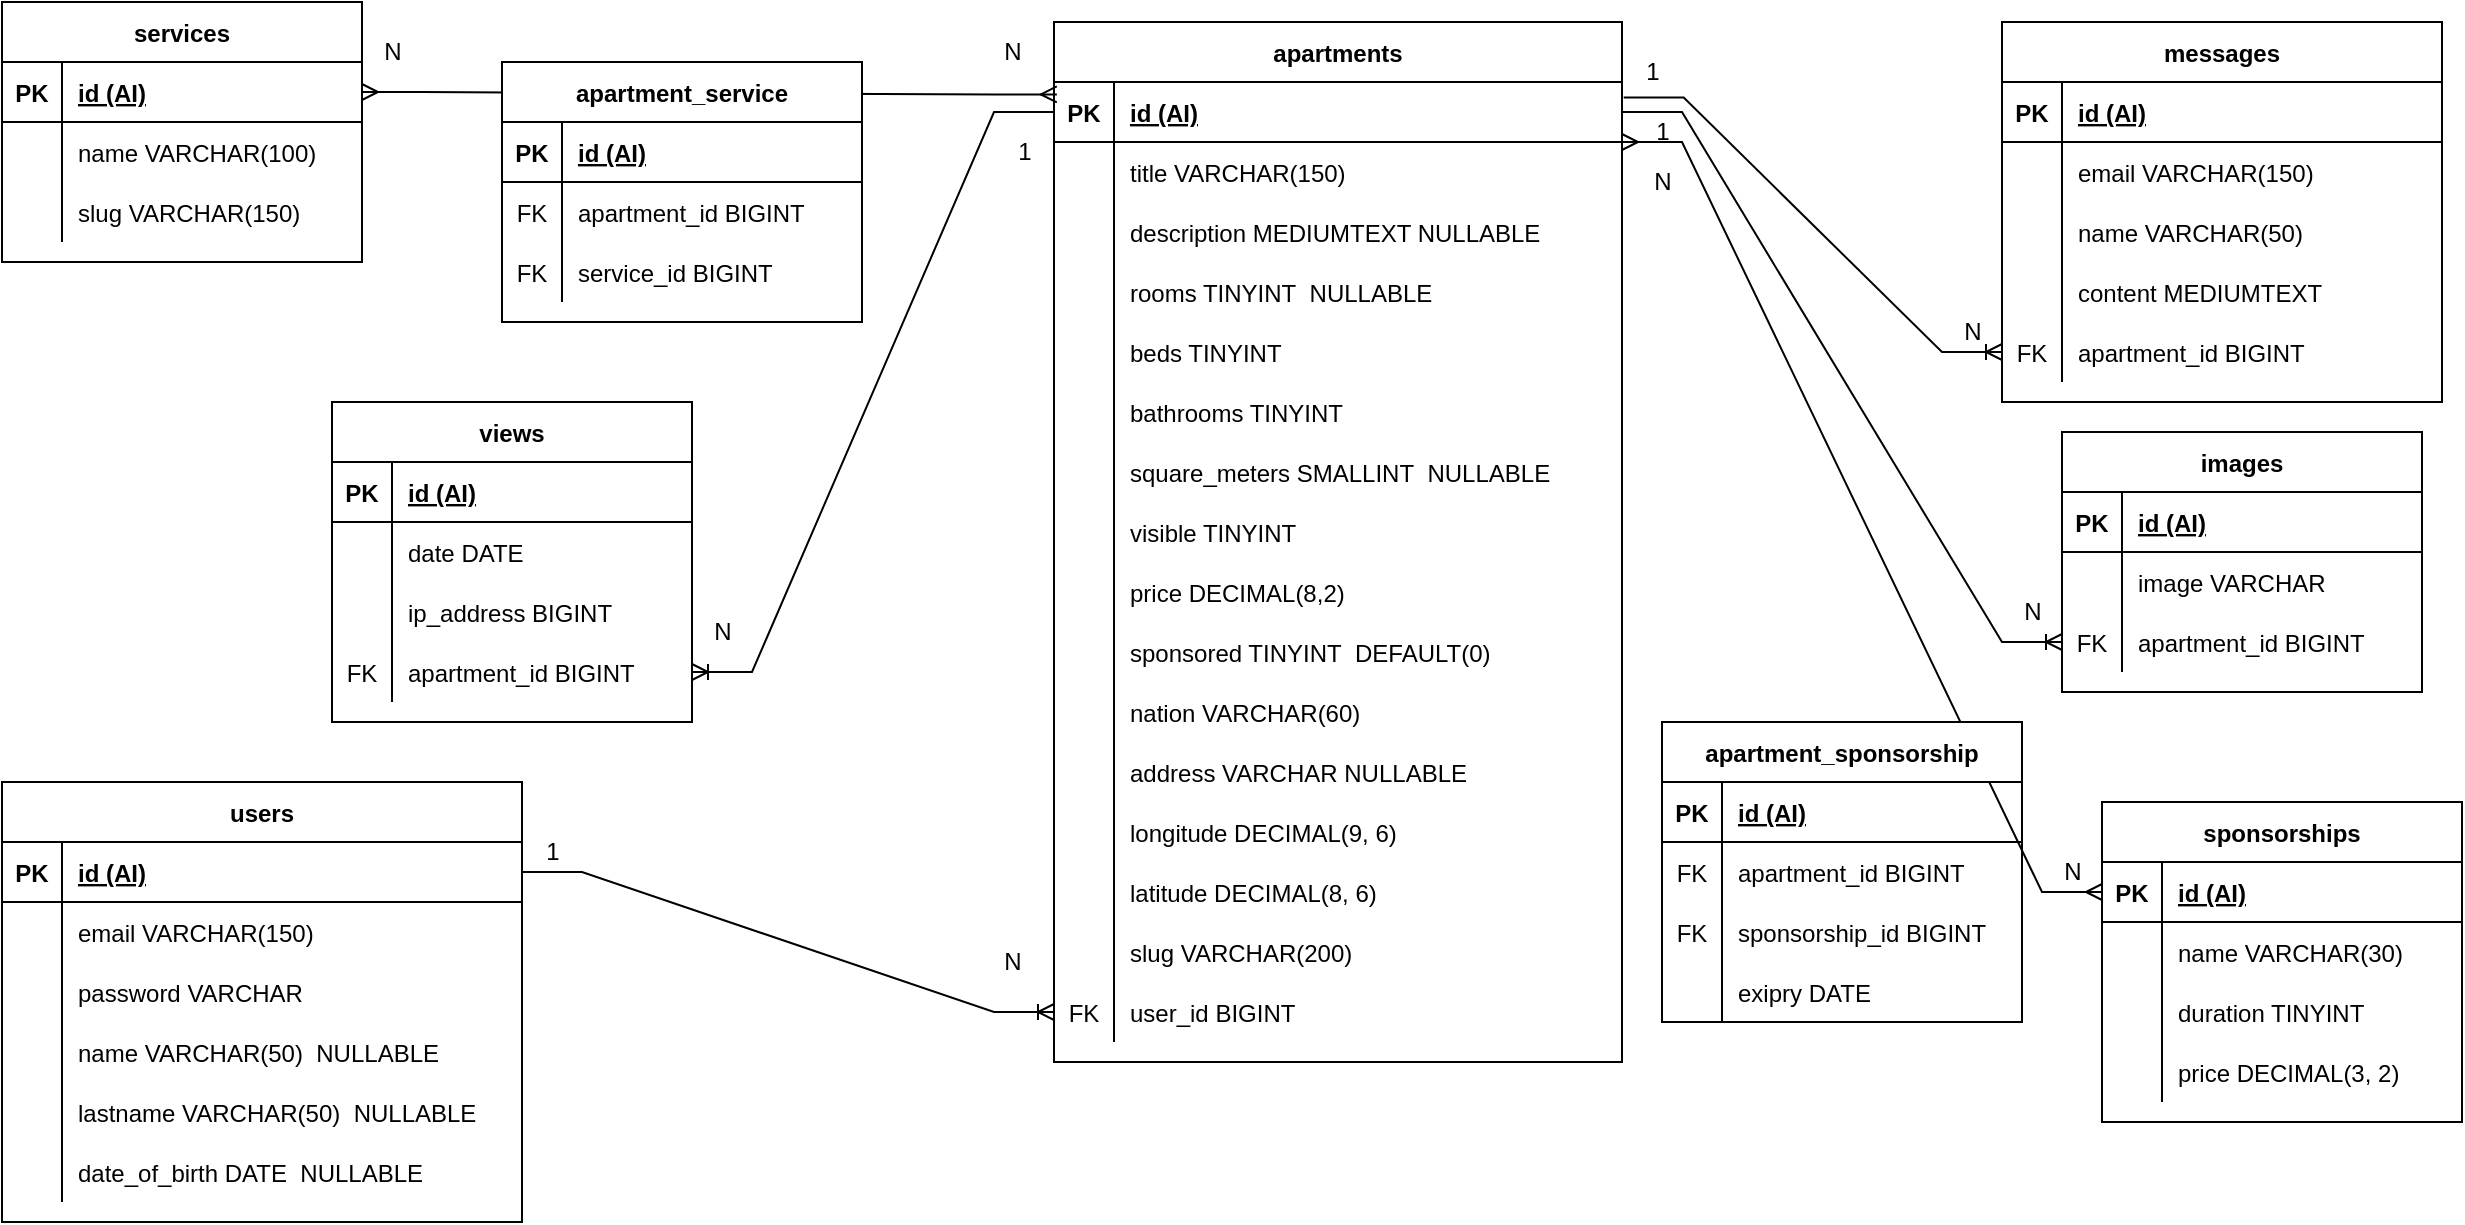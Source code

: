 <mxfile version="20.1.1" type="device"><diagram id="R2lEEEUBdFMjLlhIrx00" name="Page-1"><mxGraphModel dx="1278" dy="585" grid="1" gridSize="10" guides="1" tooltips="1" connect="1" arrows="1" fold="1" page="1" pageScale="1" pageWidth="850" pageHeight="1100" background="#ffffff" math="0" shadow="0" extFonts="Permanent Marker^https://fonts.googleapis.com/css?family=Permanent+Marker"><root><mxCell id="0"/><mxCell id="1" parent="0"/><mxCell id="t-lN7l_YYSEFciS96Sce-1" value="users" style="shape=table;startSize=30;container=1;collapsible=1;childLayout=tableLayout;fixedRows=1;rowLines=0;fontStyle=1;align=center;resizeLast=1;" parent="1" vertex="1"><mxGeometry x="40" y="460" width="260" height="220" as="geometry"/></mxCell><mxCell id="t-lN7l_YYSEFciS96Sce-2" value="" style="shape=tableRow;horizontal=0;startSize=0;swimlaneHead=0;swimlaneBody=0;fillColor=none;collapsible=0;dropTarget=0;points=[[0,0.5],[1,0.5]];portConstraint=eastwest;top=0;left=0;right=0;bottom=1;" parent="t-lN7l_YYSEFciS96Sce-1" vertex="1"><mxGeometry y="30" width="260" height="30" as="geometry"/></mxCell><mxCell id="t-lN7l_YYSEFciS96Sce-3" value="PK" style="shape=partialRectangle;connectable=0;fillColor=none;top=0;left=0;bottom=0;right=0;fontStyle=1;overflow=hidden;" parent="t-lN7l_YYSEFciS96Sce-2" vertex="1"><mxGeometry width="30" height="30" as="geometry"><mxRectangle width="30" height="30" as="alternateBounds"/></mxGeometry></mxCell><mxCell id="t-lN7l_YYSEFciS96Sce-4" value="id (AI)" style="shape=partialRectangle;connectable=0;fillColor=none;top=0;left=0;bottom=0;right=0;align=left;spacingLeft=6;fontStyle=5;overflow=hidden;" parent="t-lN7l_YYSEFciS96Sce-2" vertex="1"><mxGeometry x="30" width="230" height="30" as="geometry"><mxRectangle width="230" height="30" as="alternateBounds"/></mxGeometry></mxCell><mxCell id="t-lN7l_YYSEFciS96Sce-5" value="" style="shape=tableRow;horizontal=0;startSize=0;swimlaneHead=0;swimlaneBody=0;fillColor=none;collapsible=0;dropTarget=0;points=[[0,0.5],[1,0.5]];portConstraint=eastwest;top=0;left=0;right=0;bottom=0;" parent="t-lN7l_YYSEFciS96Sce-1" vertex="1"><mxGeometry y="60" width="260" height="30" as="geometry"/></mxCell><mxCell id="t-lN7l_YYSEFciS96Sce-6" value="" style="shape=partialRectangle;connectable=0;fillColor=none;top=0;left=0;bottom=0;right=0;editable=1;overflow=hidden;" parent="t-lN7l_YYSEFciS96Sce-5" vertex="1"><mxGeometry width="30" height="30" as="geometry"><mxRectangle width="30" height="30" as="alternateBounds"/></mxGeometry></mxCell><mxCell id="t-lN7l_YYSEFciS96Sce-7" value="email VARCHAR(150)" style="shape=partialRectangle;connectable=0;fillColor=none;top=0;left=0;bottom=0;right=0;align=left;spacingLeft=6;overflow=hidden;" parent="t-lN7l_YYSEFciS96Sce-5" vertex="1"><mxGeometry x="30" width="230" height="30" as="geometry"><mxRectangle width="230" height="30" as="alternateBounds"/></mxGeometry></mxCell><mxCell id="t-lN7l_YYSEFciS96Sce-8" value="" style="shape=tableRow;horizontal=0;startSize=0;swimlaneHead=0;swimlaneBody=0;fillColor=none;collapsible=0;dropTarget=0;points=[[0,0.5],[1,0.5]];portConstraint=eastwest;top=0;left=0;right=0;bottom=0;" parent="t-lN7l_YYSEFciS96Sce-1" vertex="1"><mxGeometry y="90" width="260" height="30" as="geometry"/></mxCell><mxCell id="t-lN7l_YYSEFciS96Sce-9" value="" style="shape=partialRectangle;connectable=0;fillColor=none;top=0;left=0;bottom=0;right=0;editable=1;overflow=hidden;" parent="t-lN7l_YYSEFciS96Sce-8" vertex="1"><mxGeometry width="30" height="30" as="geometry"><mxRectangle width="30" height="30" as="alternateBounds"/></mxGeometry></mxCell><mxCell id="t-lN7l_YYSEFciS96Sce-10" value="password VARCHAR" style="shape=partialRectangle;connectable=0;fillColor=none;top=0;left=0;bottom=0;right=0;align=left;spacingLeft=6;overflow=hidden;" parent="t-lN7l_YYSEFciS96Sce-8" vertex="1"><mxGeometry x="30" width="230" height="30" as="geometry"><mxRectangle width="230" height="30" as="alternateBounds"/></mxGeometry></mxCell><mxCell id="t-lN7l_YYSEFciS96Sce-11" value="" style="shape=tableRow;horizontal=0;startSize=0;swimlaneHead=0;swimlaneBody=0;fillColor=none;collapsible=0;dropTarget=0;points=[[0,0.5],[1,0.5]];portConstraint=eastwest;top=0;left=0;right=0;bottom=0;" parent="t-lN7l_YYSEFciS96Sce-1" vertex="1"><mxGeometry y="120" width="260" height="30" as="geometry"/></mxCell><mxCell id="t-lN7l_YYSEFciS96Sce-12" value="" style="shape=partialRectangle;connectable=0;fillColor=none;top=0;left=0;bottom=0;right=0;editable=1;overflow=hidden;" parent="t-lN7l_YYSEFciS96Sce-11" vertex="1"><mxGeometry width="30" height="30" as="geometry"><mxRectangle width="30" height="30" as="alternateBounds"/></mxGeometry></mxCell><mxCell id="t-lN7l_YYSEFciS96Sce-13" value="name VARCHAR(50)  NULLABLE" style="shape=partialRectangle;connectable=0;fillColor=none;top=0;left=0;bottom=0;right=0;align=left;spacingLeft=6;overflow=hidden;" parent="t-lN7l_YYSEFciS96Sce-11" vertex="1"><mxGeometry x="30" width="230" height="30" as="geometry"><mxRectangle width="230" height="30" as="alternateBounds"/></mxGeometry></mxCell><mxCell id="t-lN7l_YYSEFciS96Sce-14" value="" style="shape=tableRow;horizontal=0;startSize=0;swimlaneHead=0;swimlaneBody=0;fillColor=none;collapsible=0;dropTarget=0;points=[[0,0.5],[1,0.5]];portConstraint=eastwest;top=0;left=0;right=0;bottom=0;" parent="t-lN7l_YYSEFciS96Sce-1" vertex="1"><mxGeometry y="150" width="260" height="30" as="geometry"/></mxCell><mxCell id="t-lN7l_YYSEFciS96Sce-15" value="" style="shape=partialRectangle;connectable=0;fillColor=none;top=0;left=0;bottom=0;right=0;editable=1;overflow=hidden;" parent="t-lN7l_YYSEFciS96Sce-14" vertex="1"><mxGeometry width="30" height="30" as="geometry"><mxRectangle width="30" height="30" as="alternateBounds"/></mxGeometry></mxCell><mxCell id="t-lN7l_YYSEFciS96Sce-16" value="lastname VARCHAR(50)  NULLABLE" style="shape=partialRectangle;connectable=0;fillColor=none;top=0;left=0;bottom=0;right=0;align=left;spacingLeft=6;overflow=hidden;" parent="t-lN7l_YYSEFciS96Sce-14" vertex="1"><mxGeometry x="30" width="230" height="30" as="geometry"><mxRectangle width="230" height="30" as="alternateBounds"/></mxGeometry></mxCell><mxCell id="t-lN7l_YYSEFciS96Sce-17" value="" style="shape=tableRow;horizontal=0;startSize=0;swimlaneHead=0;swimlaneBody=0;fillColor=none;collapsible=0;dropTarget=0;points=[[0,0.5],[1,0.5]];portConstraint=eastwest;top=0;left=0;right=0;bottom=0;" parent="t-lN7l_YYSEFciS96Sce-1" vertex="1"><mxGeometry y="180" width="260" height="30" as="geometry"/></mxCell><mxCell id="t-lN7l_YYSEFciS96Sce-18" value="" style="shape=partialRectangle;connectable=0;fillColor=none;top=0;left=0;bottom=0;right=0;editable=1;overflow=hidden;" parent="t-lN7l_YYSEFciS96Sce-17" vertex="1"><mxGeometry width="30" height="30" as="geometry"><mxRectangle width="30" height="30" as="alternateBounds"/></mxGeometry></mxCell><mxCell id="t-lN7l_YYSEFciS96Sce-19" value="date_of_birth DATE  NULLABLE" style="shape=partialRectangle;connectable=0;fillColor=none;top=0;left=0;bottom=0;right=0;align=left;spacingLeft=6;overflow=hidden;" parent="t-lN7l_YYSEFciS96Sce-17" vertex="1"><mxGeometry x="30" width="230" height="30" as="geometry"><mxRectangle width="230" height="30" as="alternateBounds"/></mxGeometry></mxCell><mxCell id="t-lN7l_YYSEFciS96Sce-20" value="apartments" style="shape=table;startSize=30;container=1;collapsible=1;childLayout=tableLayout;fixedRows=1;rowLines=0;fontStyle=1;align=center;resizeLast=1;" parent="1" vertex="1"><mxGeometry x="566" y="80" width="284" height="520" as="geometry"/></mxCell><mxCell id="t-lN7l_YYSEFciS96Sce-21" value="" style="shape=tableRow;horizontal=0;startSize=0;swimlaneHead=0;swimlaneBody=0;fillColor=none;collapsible=0;dropTarget=0;points=[[0,0.5],[1,0.5]];portConstraint=eastwest;top=0;left=0;right=0;bottom=1;" parent="t-lN7l_YYSEFciS96Sce-20" vertex="1"><mxGeometry y="30" width="284" height="30" as="geometry"/></mxCell><mxCell id="t-lN7l_YYSEFciS96Sce-22" value="PK" style="shape=partialRectangle;connectable=0;fillColor=none;top=0;left=0;bottom=0;right=0;fontStyle=1;overflow=hidden;" parent="t-lN7l_YYSEFciS96Sce-21" vertex="1"><mxGeometry width="30" height="30" as="geometry"><mxRectangle width="30" height="30" as="alternateBounds"/></mxGeometry></mxCell><mxCell id="t-lN7l_YYSEFciS96Sce-23" value="id (AI)" style="shape=partialRectangle;connectable=0;fillColor=none;top=0;left=0;bottom=0;right=0;align=left;spacingLeft=6;fontStyle=5;overflow=hidden;" parent="t-lN7l_YYSEFciS96Sce-21" vertex="1"><mxGeometry x="30" width="254" height="30" as="geometry"><mxRectangle width="254" height="30" as="alternateBounds"/></mxGeometry></mxCell><mxCell id="t-lN7l_YYSEFciS96Sce-24" value="" style="shape=tableRow;horizontal=0;startSize=0;swimlaneHead=0;swimlaneBody=0;fillColor=none;collapsible=0;dropTarget=0;points=[[0,0.5],[1,0.5]];portConstraint=eastwest;top=0;left=0;right=0;bottom=0;" parent="t-lN7l_YYSEFciS96Sce-20" vertex="1"><mxGeometry y="60" width="284" height="30" as="geometry"/></mxCell><mxCell id="t-lN7l_YYSEFciS96Sce-25" value="" style="shape=partialRectangle;connectable=0;fillColor=none;top=0;left=0;bottom=0;right=0;editable=1;overflow=hidden;" parent="t-lN7l_YYSEFciS96Sce-24" vertex="1"><mxGeometry width="30" height="30" as="geometry"><mxRectangle width="30" height="30" as="alternateBounds"/></mxGeometry></mxCell><mxCell id="t-lN7l_YYSEFciS96Sce-26" value="title VARCHAR(150)" style="shape=partialRectangle;connectable=0;fillColor=none;top=0;left=0;bottom=0;right=0;align=left;spacingLeft=6;overflow=hidden;" parent="t-lN7l_YYSEFciS96Sce-24" vertex="1"><mxGeometry x="30" width="254" height="30" as="geometry"><mxRectangle width="254" height="30" as="alternateBounds"/></mxGeometry></mxCell><mxCell id="t-lN7l_YYSEFciS96Sce-106" value="" style="shape=tableRow;horizontal=0;startSize=0;swimlaneHead=0;swimlaneBody=0;fillColor=none;collapsible=0;dropTarget=0;points=[[0,0.5],[1,0.5]];portConstraint=eastwest;top=0;left=0;right=0;bottom=0;" parent="t-lN7l_YYSEFciS96Sce-20" vertex="1"><mxGeometry y="90" width="284" height="30" as="geometry"/></mxCell><mxCell id="t-lN7l_YYSEFciS96Sce-107" value="" style="shape=partialRectangle;connectable=0;fillColor=none;top=0;left=0;bottom=0;right=0;editable=1;overflow=hidden;" parent="t-lN7l_YYSEFciS96Sce-106" vertex="1"><mxGeometry width="30" height="30" as="geometry"><mxRectangle width="30" height="30" as="alternateBounds"/></mxGeometry></mxCell><mxCell id="t-lN7l_YYSEFciS96Sce-108" value="description MEDIUMTEXT NULLABLE" style="shape=partialRectangle;connectable=0;fillColor=none;top=0;left=0;bottom=0;right=0;align=left;spacingLeft=6;overflow=hidden;" parent="t-lN7l_YYSEFciS96Sce-106" vertex="1"><mxGeometry x="30" width="254" height="30" as="geometry"><mxRectangle width="254" height="30" as="alternateBounds"/></mxGeometry></mxCell><mxCell id="t-lN7l_YYSEFciS96Sce-27" value="" style="shape=tableRow;horizontal=0;startSize=0;swimlaneHead=0;swimlaneBody=0;fillColor=none;collapsible=0;dropTarget=0;points=[[0,0.5],[1,0.5]];portConstraint=eastwest;top=0;left=0;right=0;bottom=0;" parent="t-lN7l_YYSEFciS96Sce-20" vertex="1"><mxGeometry y="120" width="284" height="30" as="geometry"/></mxCell><mxCell id="t-lN7l_YYSEFciS96Sce-28" value="" style="shape=partialRectangle;connectable=0;fillColor=none;top=0;left=0;bottom=0;right=0;editable=1;overflow=hidden;" parent="t-lN7l_YYSEFciS96Sce-27" vertex="1"><mxGeometry width="30" height="30" as="geometry"><mxRectangle width="30" height="30" as="alternateBounds"/></mxGeometry></mxCell><mxCell id="t-lN7l_YYSEFciS96Sce-29" value="rooms TINYINT  NULLABLE" style="shape=partialRectangle;connectable=0;fillColor=none;top=0;left=0;bottom=0;right=0;align=left;spacingLeft=6;overflow=hidden;" parent="t-lN7l_YYSEFciS96Sce-27" vertex="1"><mxGeometry x="30" width="254" height="30" as="geometry"><mxRectangle width="254" height="30" as="alternateBounds"/></mxGeometry></mxCell><mxCell id="t-lN7l_YYSEFciS96Sce-30" value="" style="shape=tableRow;horizontal=0;startSize=0;swimlaneHead=0;swimlaneBody=0;fillColor=none;collapsible=0;dropTarget=0;points=[[0,0.5],[1,0.5]];portConstraint=eastwest;top=0;left=0;right=0;bottom=0;" parent="t-lN7l_YYSEFciS96Sce-20" vertex="1"><mxGeometry y="150" width="284" height="30" as="geometry"/></mxCell><mxCell id="t-lN7l_YYSEFciS96Sce-31" value="" style="shape=partialRectangle;connectable=0;fillColor=none;top=0;left=0;bottom=0;right=0;editable=1;overflow=hidden;" parent="t-lN7l_YYSEFciS96Sce-30" vertex="1"><mxGeometry width="30" height="30" as="geometry"><mxRectangle width="30" height="30" as="alternateBounds"/></mxGeometry></mxCell><mxCell id="t-lN7l_YYSEFciS96Sce-32" value="beds TINYINT" style="shape=partialRectangle;connectable=0;fillColor=none;top=0;left=0;bottom=0;right=0;align=left;spacingLeft=6;overflow=hidden;" parent="t-lN7l_YYSEFciS96Sce-30" vertex="1"><mxGeometry x="30" width="254" height="30" as="geometry"><mxRectangle width="254" height="30" as="alternateBounds"/></mxGeometry></mxCell><mxCell id="t-lN7l_YYSEFciS96Sce-33" value="" style="shape=tableRow;horizontal=0;startSize=0;swimlaneHead=0;swimlaneBody=0;fillColor=none;collapsible=0;dropTarget=0;points=[[0,0.5],[1,0.5]];portConstraint=eastwest;top=0;left=0;right=0;bottom=0;" parent="t-lN7l_YYSEFciS96Sce-20" vertex="1"><mxGeometry y="180" width="284" height="30" as="geometry"/></mxCell><mxCell id="t-lN7l_YYSEFciS96Sce-34" value="" style="shape=partialRectangle;connectable=0;fillColor=none;top=0;left=0;bottom=0;right=0;editable=1;overflow=hidden;" parent="t-lN7l_YYSEFciS96Sce-33" vertex="1"><mxGeometry width="30" height="30" as="geometry"><mxRectangle width="30" height="30" as="alternateBounds"/></mxGeometry></mxCell><mxCell id="t-lN7l_YYSEFciS96Sce-35" value="bathrooms TINYINT" style="shape=partialRectangle;connectable=0;fillColor=none;top=0;left=0;bottom=0;right=0;align=left;spacingLeft=6;overflow=hidden;" parent="t-lN7l_YYSEFciS96Sce-33" vertex="1"><mxGeometry x="30" width="254" height="30" as="geometry"><mxRectangle width="254" height="30" as="alternateBounds"/></mxGeometry></mxCell><mxCell id="t-lN7l_YYSEFciS96Sce-36" value="" style="shape=tableRow;horizontal=0;startSize=0;swimlaneHead=0;swimlaneBody=0;fillColor=none;collapsible=0;dropTarget=0;points=[[0,0.5],[1,0.5]];portConstraint=eastwest;top=0;left=0;right=0;bottom=0;" parent="t-lN7l_YYSEFciS96Sce-20" vertex="1"><mxGeometry y="210" width="284" height="30" as="geometry"/></mxCell><mxCell id="t-lN7l_YYSEFciS96Sce-37" value="" style="shape=partialRectangle;connectable=0;fillColor=none;top=0;left=0;bottom=0;right=0;editable=1;overflow=hidden;" parent="t-lN7l_YYSEFciS96Sce-36" vertex="1"><mxGeometry width="30" height="30" as="geometry"><mxRectangle width="30" height="30" as="alternateBounds"/></mxGeometry></mxCell><mxCell id="t-lN7l_YYSEFciS96Sce-38" value="square_meters SMALLINT  NULLABLE" style="shape=partialRectangle;connectable=0;fillColor=none;top=0;left=0;bottom=0;right=0;align=left;spacingLeft=6;overflow=hidden;" parent="t-lN7l_YYSEFciS96Sce-36" vertex="1"><mxGeometry x="30" width="254" height="30" as="geometry"><mxRectangle width="254" height="30" as="alternateBounds"/></mxGeometry></mxCell><mxCell id="t-lN7l_YYSEFciS96Sce-45" value="" style="shape=tableRow;horizontal=0;startSize=0;swimlaneHead=0;swimlaneBody=0;fillColor=none;collapsible=0;dropTarget=0;points=[[0,0.5],[1,0.5]];portConstraint=eastwest;top=0;left=0;right=0;bottom=0;" parent="t-lN7l_YYSEFciS96Sce-20" vertex="1"><mxGeometry y="240" width="284" height="30" as="geometry"/></mxCell><mxCell id="t-lN7l_YYSEFciS96Sce-46" value="" style="shape=partialRectangle;connectable=0;fillColor=none;top=0;left=0;bottom=0;right=0;editable=1;overflow=hidden;" parent="t-lN7l_YYSEFciS96Sce-45" vertex="1"><mxGeometry width="30" height="30" as="geometry"><mxRectangle width="30" height="30" as="alternateBounds"/></mxGeometry></mxCell><mxCell id="t-lN7l_YYSEFciS96Sce-47" value="visible TINYINT" style="shape=partialRectangle;connectable=0;fillColor=none;top=0;left=0;bottom=0;right=0;align=left;spacingLeft=6;overflow=hidden;" parent="t-lN7l_YYSEFciS96Sce-45" vertex="1"><mxGeometry x="30" width="254" height="30" as="geometry"><mxRectangle width="254" height="30" as="alternateBounds"/></mxGeometry></mxCell><mxCell id="t-lN7l_YYSEFciS96Sce-61" value="" style="shape=tableRow;horizontal=0;startSize=0;swimlaneHead=0;swimlaneBody=0;fillColor=none;collapsible=0;dropTarget=0;points=[[0,0.5],[1,0.5]];portConstraint=eastwest;top=0;left=0;right=0;bottom=0;" parent="t-lN7l_YYSEFciS96Sce-20" vertex="1"><mxGeometry y="270" width="284" height="30" as="geometry"/></mxCell><mxCell id="t-lN7l_YYSEFciS96Sce-62" value="" style="shape=partialRectangle;connectable=0;fillColor=none;top=0;left=0;bottom=0;right=0;editable=1;overflow=hidden;" parent="t-lN7l_YYSEFciS96Sce-61" vertex="1"><mxGeometry width="30" height="30" as="geometry"><mxRectangle width="30" height="30" as="alternateBounds"/></mxGeometry></mxCell><mxCell id="t-lN7l_YYSEFciS96Sce-63" value="price DECIMAL(8,2)" style="shape=partialRectangle;connectable=0;fillColor=none;top=0;left=0;bottom=0;right=0;align=left;spacingLeft=6;overflow=hidden;" parent="t-lN7l_YYSEFciS96Sce-61" vertex="1"><mxGeometry x="30" width="254" height="30" as="geometry"><mxRectangle width="254" height="30" as="alternateBounds"/></mxGeometry></mxCell><mxCell id="t-lN7l_YYSEFciS96Sce-83" value="" style="shape=tableRow;horizontal=0;startSize=0;swimlaneHead=0;swimlaneBody=0;fillColor=none;collapsible=0;dropTarget=0;points=[[0,0.5],[1,0.5]];portConstraint=eastwest;top=0;left=0;right=0;bottom=0;" parent="t-lN7l_YYSEFciS96Sce-20" vertex="1"><mxGeometry y="300" width="284" height="30" as="geometry"/></mxCell><mxCell id="t-lN7l_YYSEFciS96Sce-84" value="" style="shape=partialRectangle;connectable=0;fillColor=none;top=0;left=0;bottom=0;right=0;editable=1;overflow=hidden;" parent="t-lN7l_YYSEFciS96Sce-83" vertex="1"><mxGeometry width="30" height="30" as="geometry"><mxRectangle width="30" height="30" as="alternateBounds"/></mxGeometry></mxCell><mxCell id="t-lN7l_YYSEFciS96Sce-85" value="sponsored TINYINT  DEFAULT(0)" style="shape=partialRectangle;connectable=0;fillColor=none;top=0;left=0;bottom=0;right=0;align=left;spacingLeft=6;overflow=hidden;" parent="t-lN7l_YYSEFciS96Sce-83" vertex="1"><mxGeometry x="30" width="254" height="30" as="geometry"><mxRectangle width="254" height="30" as="alternateBounds"/></mxGeometry></mxCell><mxCell id="t-lN7l_YYSEFciS96Sce-162" value="" style="shape=tableRow;horizontal=0;startSize=0;swimlaneHead=0;swimlaneBody=0;fillColor=none;collapsible=0;dropTarget=0;points=[[0,0.5],[1,0.5]];portConstraint=eastwest;top=0;left=0;right=0;bottom=0;" parent="t-lN7l_YYSEFciS96Sce-20" vertex="1"><mxGeometry y="330" width="284" height="30" as="geometry"/></mxCell><mxCell id="t-lN7l_YYSEFciS96Sce-163" value="" style="shape=partialRectangle;connectable=0;fillColor=none;top=0;left=0;bottom=0;right=0;editable=1;overflow=hidden;" parent="t-lN7l_YYSEFciS96Sce-162" vertex="1"><mxGeometry width="30" height="30" as="geometry"><mxRectangle width="30" height="30" as="alternateBounds"/></mxGeometry></mxCell><mxCell id="t-lN7l_YYSEFciS96Sce-164" value="nation VARCHAR(60)" style="shape=partialRectangle;connectable=0;fillColor=none;top=0;left=0;bottom=0;right=0;align=left;spacingLeft=6;overflow=hidden;" parent="t-lN7l_YYSEFciS96Sce-162" vertex="1"><mxGeometry x="30" width="254" height="30" as="geometry"><mxRectangle width="254" height="30" as="alternateBounds"/></mxGeometry></mxCell><mxCell id="t-lN7l_YYSEFciS96Sce-115" value="" style="shape=tableRow;horizontal=0;startSize=0;swimlaneHead=0;swimlaneBody=0;fillColor=none;collapsible=0;dropTarget=0;points=[[0,0.5],[1,0.5]];portConstraint=eastwest;top=0;left=0;right=0;bottom=0;" parent="t-lN7l_YYSEFciS96Sce-20" vertex="1"><mxGeometry y="360" width="284" height="30" as="geometry"/></mxCell><mxCell id="t-lN7l_YYSEFciS96Sce-116" value="" style="shape=partialRectangle;connectable=0;fillColor=none;top=0;left=0;bottom=0;right=0;editable=1;overflow=hidden;" parent="t-lN7l_YYSEFciS96Sce-115" vertex="1"><mxGeometry width="30" height="30" as="geometry"><mxRectangle width="30" height="30" as="alternateBounds"/></mxGeometry></mxCell><mxCell id="t-lN7l_YYSEFciS96Sce-117" value="address VARCHAR NULLABLE" style="shape=partialRectangle;connectable=0;fillColor=none;top=0;left=0;bottom=0;right=0;align=left;spacingLeft=6;overflow=hidden;" parent="t-lN7l_YYSEFciS96Sce-115" vertex="1"><mxGeometry x="30" width="254" height="30" as="geometry"><mxRectangle width="254" height="30" as="alternateBounds"/></mxGeometry></mxCell><mxCell id="t-lN7l_YYSEFciS96Sce-191" value="" style="shape=tableRow;horizontal=0;startSize=0;swimlaneHead=0;swimlaneBody=0;fillColor=none;collapsible=0;dropTarget=0;points=[[0,0.5],[1,0.5]];portConstraint=eastwest;top=0;left=0;right=0;bottom=0;" parent="t-lN7l_YYSEFciS96Sce-20" vertex="1"><mxGeometry y="390" width="284" height="30" as="geometry"/></mxCell><mxCell id="t-lN7l_YYSEFciS96Sce-192" value="" style="shape=partialRectangle;connectable=0;fillColor=none;top=0;left=0;bottom=0;right=0;editable=1;overflow=hidden;" parent="t-lN7l_YYSEFciS96Sce-191" vertex="1"><mxGeometry width="30" height="30" as="geometry"><mxRectangle width="30" height="30" as="alternateBounds"/></mxGeometry></mxCell><mxCell id="t-lN7l_YYSEFciS96Sce-193" value="longitude DECIMAL(9, 6)" style="shape=partialRectangle;connectable=0;fillColor=none;top=0;left=0;bottom=0;right=0;align=left;spacingLeft=6;overflow=hidden;" parent="t-lN7l_YYSEFciS96Sce-191" vertex="1"><mxGeometry x="30" width="254" height="30" as="geometry"><mxRectangle width="254" height="30" as="alternateBounds"/></mxGeometry></mxCell><mxCell id="t-lN7l_YYSEFciS96Sce-188" value="" style="shape=tableRow;horizontal=0;startSize=0;swimlaneHead=0;swimlaneBody=0;fillColor=none;collapsible=0;dropTarget=0;points=[[0,0.5],[1,0.5]];portConstraint=eastwest;top=0;left=0;right=0;bottom=0;" parent="t-lN7l_YYSEFciS96Sce-20" vertex="1"><mxGeometry y="420" width="284" height="30" as="geometry"/></mxCell><mxCell id="t-lN7l_YYSEFciS96Sce-189" value="" style="shape=partialRectangle;connectable=0;fillColor=none;top=0;left=0;bottom=0;right=0;editable=1;overflow=hidden;" parent="t-lN7l_YYSEFciS96Sce-188" vertex="1"><mxGeometry width="30" height="30" as="geometry"><mxRectangle width="30" height="30" as="alternateBounds"/></mxGeometry></mxCell><mxCell id="t-lN7l_YYSEFciS96Sce-190" value="latitude DECIMAL(8, 6)" style="shape=partialRectangle;connectable=0;fillColor=none;top=0;left=0;bottom=0;right=0;align=left;spacingLeft=6;overflow=hidden;" parent="t-lN7l_YYSEFciS96Sce-188" vertex="1"><mxGeometry x="30" width="254" height="30" as="geometry"><mxRectangle width="254" height="30" as="alternateBounds"/></mxGeometry></mxCell><mxCell id="t-lN7l_YYSEFciS96Sce-130" value="" style="shape=tableRow;horizontal=0;startSize=0;swimlaneHead=0;swimlaneBody=0;fillColor=none;collapsible=0;dropTarget=0;points=[[0,0.5],[1,0.5]];portConstraint=eastwest;top=0;left=0;right=0;bottom=0;" parent="t-lN7l_YYSEFciS96Sce-20" vertex="1"><mxGeometry y="450" width="284" height="30" as="geometry"/></mxCell><mxCell id="t-lN7l_YYSEFciS96Sce-131" value="" style="shape=partialRectangle;connectable=0;fillColor=none;top=0;left=0;bottom=0;right=0;editable=1;overflow=hidden;" parent="t-lN7l_YYSEFciS96Sce-130" vertex="1"><mxGeometry width="30" height="30" as="geometry"><mxRectangle width="30" height="30" as="alternateBounds"/></mxGeometry></mxCell><mxCell id="t-lN7l_YYSEFciS96Sce-132" value="slug VARCHAR(200)" style="shape=partialRectangle;connectable=0;fillColor=none;top=0;left=0;bottom=0;right=0;align=left;spacingLeft=6;overflow=hidden;" parent="t-lN7l_YYSEFciS96Sce-130" vertex="1"><mxGeometry x="30" width="254" height="30" as="geometry"><mxRectangle width="254" height="30" as="alternateBounds"/></mxGeometry></mxCell><mxCell id="t-lN7l_YYSEFciS96Sce-80" value="" style="shape=tableRow;horizontal=0;startSize=0;swimlaneHead=0;swimlaneBody=0;fillColor=none;collapsible=0;dropTarget=0;points=[[0,0.5],[1,0.5]];portConstraint=eastwest;top=0;left=0;right=0;bottom=0;" parent="t-lN7l_YYSEFciS96Sce-20" vertex="1"><mxGeometry y="480" width="284" height="30" as="geometry"/></mxCell><mxCell id="t-lN7l_YYSEFciS96Sce-81" value="FK" style="shape=partialRectangle;connectable=0;fillColor=none;top=0;left=0;bottom=0;right=0;editable=1;overflow=hidden;" parent="t-lN7l_YYSEFciS96Sce-80" vertex="1"><mxGeometry width="30" height="30" as="geometry"><mxRectangle width="30" height="30" as="alternateBounds"/></mxGeometry></mxCell><mxCell id="t-lN7l_YYSEFciS96Sce-82" value="user_id BIGINT" style="shape=partialRectangle;connectable=0;fillColor=none;top=0;left=0;bottom=0;right=0;align=left;spacingLeft=6;overflow=hidden;" parent="t-lN7l_YYSEFciS96Sce-80" vertex="1"><mxGeometry x="30" width="254" height="30" as="geometry"><mxRectangle width="254" height="30" as="alternateBounds"/></mxGeometry></mxCell><mxCell id="t-lN7l_YYSEFciS96Sce-48" value="services" style="shape=table;startSize=30;container=1;collapsible=1;childLayout=tableLayout;fixedRows=1;rowLines=0;fontStyle=1;align=center;resizeLast=1;" parent="1" vertex="1"><mxGeometry x="40" y="70" width="180" height="130" as="geometry"/></mxCell><mxCell id="t-lN7l_YYSEFciS96Sce-49" value="" style="shape=tableRow;horizontal=0;startSize=0;swimlaneHead=0;swimlaneBody=0;fillColor=none;collapsible=0;dropTarget=0;points=[[0,0.5],[1,0.5]];portConstraint=eastwest;top=0;left=0;right=0;bottom=1;" parent="t-lN7l_YYSEFciS96Sce-48" vertex="1"><mxGeometry y="30" width="180" height="30" as="geometry"/></mxCell><mxCell id="t-lN7l_YYSEFciS96Sce-50" value="PK" style="shape=partialRectangle;connectable=0;fillColor=none;top=0;left=0;bottom=0;right=0;fontStyle=1;overflow=hidden;" parent="t-lN7l_YYSEFciS96Sce-49" vertex="1"><mxGeometry width="30" height="30" as="geometry"><mxRectangle width="30" height="30" as="alternateBounds"/></mxGeometry></mxCell><mxCell id="t-lN7l_YYSEFciS96Sce-51" value="id (AI)" style="shape=partialRectangle;connectable=0;fillColor=none;top=0;left=0;bottom=0;right=0;align=left;spacingLeft=6;fontStyle=5;overflow=hidden;" parent="t-lN7l_YYSEFciS96Sce-49" vertex="1"><mxGeometry x="30" width="150" height="30" as="geometry"><mxRectangle width="150" height="30" as="alternateBounds"/></mxGeometry></mxCell><mxCell id="t-lN7l_YYSEFciS96Sce-52" value="" style="shape=tableRow;horizontal=0;startSize=0;swimlaneHead=0;swimlaneBody=0;fillColor=none;collapsible=0;dropTarget=0;points=[[0,0.5],[1,0.5]];portConstraint=eastwest;top=0;left=0;right=0;bottom=0;" parent="t-lN7l_YYSEFciS96Sce-48" vertex="1"><mxGeometry y="60" width="180" height="30" as="geometry"/></mxCell><mxCell id="t-lN7l_YYSEFciS96Sce-53" value="" style="shape=partialRectangle;connectable=0;fillColor=none;top=0;left=0;bottom=0;right=0;editable=1;overflow=hidden;" parent="t-lN7l_YYSEFciS96Sce-52" vertex="1"><mxGeometry width="30" height="30" as="geometry"><mxRectangle width="30" height="30" as="alternateBounds"/></mxGeometry></mxCell><mxCell id="t-lN7l_YYSEFciS96Sce-54" value="name VARCHAR(100)" style="shape=partialRectangle;connectable=0;fillColor=none;top=0;left=0;bottom=0;right=0;align=left;spacingLeft=6;overflow=hidden;" parent="t-lN7l_YYSEFciS96Sce-52" vertex="1"><mxGeometry x="30" width="150" height="30" as="geometry"><mxRectangle width="150" height="30" as="alternateBounds"/></mxGeometry></mxCell><mxCell id="t-lN7l_YYSEFciS96Sce-133" value="" style="shape=tableRow;horizontal=0;startSize=0;swimlaneHead=0;swimlaneBody=0;fillColor=none;collapsible=0;dropTarget=0;points=[[0,0.5],[1,0.5]];portConstraint=eastwest;top=0;left=0;right=0;bottom=0;" parent="t-lN7l_YYSEFciS96Sce-48" vertex="1"><mxGeometry y="90" width="180" height="30" as="geometry"/></mxCell><mxCell id="t-lN7l_YYSEFciS96Sce-134" value="" style="shape=partialRectangle;connectable=0;fillColor=none;top=0;left=0;bottom=0;right=0;editable=1;overflow=hidden;" parent="t-lN7l_YYSEFciS96Sce-133" vertex="1"><mxGeometry width="30" height="30" as="geometry"><mxRectangle width="30" height="30" as="alternateBounds"/></mxGeometry></mxCell><mxCell id="t-lN7l_YYSEFciS96Sce-135" value="slug VARCHAR(150)" style="shape=partialRectangle;connectable=0;fillColor=none;top=0;left=0;bottom=0;right=0;align=left;spacingLeft=6;overflow=hidden;" parent="t-lN7l_YYSEFciS96Sce-133" vertex="1"><mxGeometry x="30" width="150" height="30" as="geometry"><mxRectangle width="150" height="30" as="alternateBounds"/></mxGeometry></mxCell><mxCell id="t-lN7l_YYSEFciS96Sce-64" value="" style="edgeStyle=entityRelationEdgeStyle;fontSize=12;html=1;endArrow=ERmany;startArrow=ERmany;rounded=0;exitX=1;exitY=0.5;exitDx=0;exitDy=0;entryX=0.005;entryY=0.208;entryDx=0;entryDy=0;entryPerimeter=0;" parent="1" source="t-lN7l_YYSEFciS96Sce-49" target="t-lN7l_YYSEFciS96Sce-21" edge="1"><mxGeometry width="100" height="100" relative="1" as="geometry"><mxPoint x="510" y="200" as="sourcePoint"/><mxPoint x="420" y="80" as="targetPoint"/></mxGeometry></mxCell><mxCell id="t-lN7l_YYSEFciS96Sce-65" value="apartment_service" style="shape=table;startSize=30;container=1;collapsible=1;childLayout=tableLayout;fixedRows=1;rowLines=0;fontStyle=1;align=center;resizeLast=1;" parent="1" vertex="1"><mxGeometry x="290" y="100" width="180" height="130" as="geometry"/></mxCell><mxCell id="t-lN7l_YYSEFciS96Sce-66" value="" style="shape=tableRow;horizontal=0;startSize=0;swimlaneHead=0;swimlaneBody=0;fillColor=none;collapsible=0;dropTarget=0;points=[[0,0.5],[1,0.5]];portConstraint=eastwest;top=0;left=0;right=0;bottom=1;" parent="t-lN7l_YYSEFciS96Sce-65" vertex="1"><mxGeometry y="30" width="180" height="30" as="geometry"/></mxCell><mxCell id="t-lN7l_YYSEFciS96Sce-67" value="PK" style="shape=partialRectangle;connectable=0;fillColor=none;top=0;left=0;bottom=0;right=0;fontStyle=1;overflow=hidden;" parent="t-lN7l_YYSEFciS96Sce-66" vertex="1"><mxGeometry width="30" height="30" as="geometry"><mxRectangle width="30" height="30" as="alternateBounds"/></mxGeometry></mxCell><mxCell id="t-lN7l_YYSEFciS96Sce-68" value="id (AI)" style="shape=partialRectangle;connectable=0;fillColor=none;top=0;left=0;bottom=0;right=0;align=left;spacingLeft=6;fontStyle=5;overflow=hidden;" parent="t-lN7l_YYSEFciS96Sce-66" vertex="1"><mxGeometry x="30" width="150" height="30" as="geometry"><mxRectangle width="150" height="30" as="alternateBounds"/></mxGeometry></mxCell><mxCell id="t-lN7l_YYSEFciS96Sce-69" value="" style="shape=tableRow;horizontal=0;startSize=0;swimlaneHead=0;swimlaneBody=0;fillColor=none;collapsible=0;dropTarget=0;points=[[0,0.5],[1,0.5]];portConstraint=eastwest;top=0;left=0;right=0;bottom=0;" parent="t-lN7l_YYSEFciS96Sce-65" vertex="1"><mxGeometry y="60" width="180" height="30" as="geometry"/></mxCell><mxCell id="t-lN7l_YYSEFciS96Sce-70" value="FK" style="shape=partialRectangle;connectable=0;fillColor=none;top=0;left=0;bottom=0;right=0;editable=1;overflow=hidden;" parent="t-lN7l_YYSEFciS96Sce-69" vertex="1"><mxGeometry width="30" height="30" as="geometry"><mxRectangle width="30" height="30" as="alternateBounds"/></mxGeometry></mxCell><mxCell id="t-lN7l_YYSEFciS96Sce-71" value="apartment_id BIGINT" style="shape=partialRectangle;connectable=0;fillColor=none;top=0;left=0;bottom=0;right=0;align=left;spacingLeft=6;overflow=hidden;" parent="t-lN7l_YYSEFciS96Sce-69" vertex="1"><mxGeometry x="30" width="150" height="30" as="geometry"><mxRectangle width="150" height="30" as="alternateBounds"/></mxGeometry></mxCell><mxCell id="t-lN7l_YYSEFciS96Sce-72" value="" style="shape=tableRow;horizontal=0;startSize=0;swimlaneHead=0;swimlaneBody=0;fillColor=none;collapsible=0;dropTarget=0;points=[[0,0.5],[1,0.5]];portConstraint=eastwest;top=0;left=0;right=0;bottom=0;" parent="t-lN7l_YYSEFciS96Sce-65" vertex="1"><mxGeometry y="90" width="180" height="30" as="geometry"/></mxCell><mxCell id="t-lN7l_YYSEFciS96Sce-73" value="FK" style="shape=partialRectangle;connectable=0;fillColor=none;top=0;left=0;bottom=0;right=0;editable=1;overflow=hidden;" parent="t-lN7l_YYSEFciS96Sce-72" vertex="1"><mxGeometry width="30" height="30" as="geometry"><mxRectangle width="30" height="30" as="alternateBounds"/></mxGeometry></mxCell><mxCell id="t-lN7l_YYSEFciS96Sce-74" value="service_id BIGINT" style="shape=partialRectangle;connectable=0;fillColor=none;top=0;left=0;bottom=0;right=0;align=left;spacingLeft=6;overflow=hidden;" parent="t-lN7l_YYSEFciS96Sce-72" vertex="1"><mxGeometry x="30" width="150" height="30" as="geometry"><mxRectangle width="150" height="30" as="alternateBounds"/></mxGeometry></mxCell><mxCell id="t-lN7l_YYSEFciS96Sce-79" value="" style="edgeStyle=entityRelationEdgeStyle;fontSize=12;html=1;endArrow=ERoneToMany;rounded=0;entryX=0;entryY=0.5;entryDx=0;entryDy=0;" parent="1" source="t-lN7l_YYSEFciS96Sce-2" target="t-lN7l_YYSEFciS96Sce-80" edge="1"><mxGeometry width="100" height="100" relative="1" as="geometry"><mxPoint x="470" y="410" as="sourcePoint"/><mxPoint x="570" y="310" as="targetPoint"/></mxGeometry></mxCell><mxCell id="t-lN7l_YYSEFciS96Sce-86" value="messages" style="shape=table;startSize=30;container=1;collapsible=1;childLayout=tableLayout;fixedRows=1;rowLines=0;fontStyle=1;align=center;resizeLast=1;" parent="1" vertex="1"><mxGeometry x="1040" y="80" width="220" height="190" as="geometry"/></mxCell><mxCell id="t-lN7l_YYSEFciS96Sce-87" value="" style="shape=tableRow;horizontal=0;startSize=0;swimlaneHead=0;swimlaneBody=0;fillColor=none;collapsible=0;dropTarget=0;points=[[0,0.5],[1,0.5]];portConstraint=eastwest;top=0;left=0;right=0;bottom=1;" parent="t-lN7l_YYSEFciS96Sce-86" vertex="1"><mxGeometry y="30" width="220" height="30" as="geometry"/></mxCell><mxCell id="t-lN7l_YYSEFciS96Sce-88" value="PK" style="shape=partialRectangle;connectable=0;fillColor=none;top=0;left=0;bottom=0;right=0;fontStyle=1;overflow=hidden;" parent="t-lN7l_YYSEFciS96Sce-87" vertex="1"><mxGeometry width="30" height="30" as="geometry"><mxRectangle width="30" height="30" as="alternateBounds"/></mxGeometry></mxCell><mxCell id="t-lN7l_YYSEFciS96Sce-89" value="id (AI)" style="shape=partialRectangle;connectable=0;fillColor=none;top=0;left=0;bottom=0;right=0;align=left;spacingLeft=6;fontStyle=5;overflow=hidden;" parent="t-lN7l_YYSEFciS96Sce-87" vertex="1"><mxGeometry x="30" width="190" height="30" as="geometry"><mxRectangle width="190" height="30" as="alternateBounds"/></mxGeometry></mxCell><mxCell id="t-lN7l_YYSEFciS96Sce-90" value="" style="shape=tableRow;horizontal=0;startSize=0;swimlaneHead=0;swimlaneBody=0;fillColor=none;collapsible=0;dropTarget=0;points=[[0,0.5],[1,0.5]];portConstraint=eastwest;top=0;left=0;right=0;bottom=0;" parent="t-lN7l_YYSEFciS96Sce-86" vertex="1"><mxGeometry y="60" width="220" height="30" as="geometry"/></mxCell><mxCell id="t-lN7l_YYSEFciS96Sce-91" value="" style="shape=partialRectangle;connectable=0;fillColor=none;top=0;left=0;bottom=0;right=0;editable=1;overflow=hidden;" parent="t-lN7l_YYSEFciS96Sce-90" vertex="1"><mxGeometry width="30" height="30" as="geometry"><mxRectangle width="30" height="30" as="alternateBounds"/></mxGeometry></mxCell><mxCell id="t-lN7l_YYSEFciS96Sce-92" value="email VARCHAR(150)" style="shape=partialRectangle;connectable=0;fillColor=none;top=0;left=0;bottom=0;right=0;align=left;spacingLeft=6;overflow=hidden;" parent="t-lN7l_YYSEFciS96Sce-90" vertex="1"><mxGeometry x="30" width="190" height="30" as="geometry"><mxRectangle width="190" height="30" as="alternateBounds"/></mxGeometry></mxCell><mxCell id="t-lN7l_YYSEFciS96Sce-159" value="" style="shape=tableRow;horizontal=0;startSize=0;swimlaneHead=0;swimlaneBody=0;fillColor=none;collapsible=0;dropTarget=0;points=[[0,0.5],[1,0.5]];portConstraint=eastwest;top=0;left=0;right=0;bottom=0;" parent="t-lN7l_YYSEFciS96Sce-86" vertex="1"><mxGeometry y="90" width="220" height="30" as="geometry"/></mxCell><mxCell id="t-lN7l_YYSEFciS96Sce-160" value="" style="shape=partialRectangle;connectable=0;fillColor=none;top=0;left=0;bottom=0;right=0;editable=1;overflow=hidden;" parent="t-lN7l_YYSEFciS96Sce-159" vertex="1"><mxGeometry width="30" height="30" as="geometry"><mxRectangle width="30" height="30" as="alternateBounds"/></mxGeometry></mxCell><mxCell id="t-lN7l_YYSEFciS96Sce-161" value="name VARCHAR(50)" style="shape=partialRectangle;connectable=0;fillColor=none;top=0;left=0;bottom=0;right=0;align=left;spacingLeft=6;overflow=hidden;" parent="t-lN7l_YYSEFciS96Sce-159" vertex="1"><mxGeometry x="30" width="190" height="30" as="geometry"><mxRectangle width="190" height="30" as="alternateBounds"/></mxGeometry></mxCell><mxCell id="t-lN7l_YYSEFciS96Sce-93" value="" style="shape=tableRow;horizontal=0;startSize=0;swimlaneHead=0;swimlaneBody=0;fillColor=none;collapsible=0;dropTarget=0;points=[[0,0.5],[1,0.5]];portConstraint=eastwest;top=0;left=0;right=0;bottom=0;" parent="t-lN7l_YYSEFciS96Sce-86" vertex="1"><mxGeometry y="120" width="220" height="30" as="geometry"/></mxCell><mxCell id="t-lN7l_YYSEFciS96Sce-94" value="" style="shape=partialRectangle;connectable=0;fillColor=none;top=0;left=0;bottom=0;right=0;editable=1;overflow=hidden;" parent="t-lN7l_YYSEFciS96Sce-93" vertex="1"><mxGeometry width="30" height="30" as="geometry"><mxRectangle width="30" height="30" as="alternateBounds"/></mxGeometry></mxCell><mxCell id="t-lN7l_YYSEFciS96Sce-95" value="content MEDIUMTEXT" style="shape=partialRectangle;connectable=0;fillColor=none;top=0;left=0;bottom=0;right=0;align=left;spacingLeft=6;overflow=hidden;" parent="t-lN7l_YYSEFciS96Sce-93" vertex="1"><mxGeometry x="30" width="190" height="30" as="geometry"><mxRectangle width="190" height="30" as="alternateBounds"/></mxGeometry></mxCell><mxCell id="t-lN7l_YYSEFciS96Sce-100" value="" style="shape=tableRow;horizontal=0;startSize=0;swimlaneHead=0;swimlaneBody=0;fillColor=none;collapsible=0;dropTarget=0;points=[[0,0.5],[1,0.5]];portConstraint=eastwest;top=0;left=0;right=0;bottom=0;" parent="t-lN7l_YYSEFciS96Sce-86" vertex="1"><mxGeometry y="150" width="220" height="30" as="geometry"/></mxCell><mxCell id="t-lN7l_YYSEFciS96Sce-101" value="FK" style="shape=partialRectangle;connectable=0;fillColor=none;top=0;left=0;bottom=0;right=0;editable=1;overflow=hidden;" parent="t-lN7l_YYSEFciS96Sce-100" vertex="1"><mxGeometry width="30" height="30" as="geometry"><mxRectangle width="30" height="30" as="alternateBounds"/></mxGeometry></mxCell><mxCell id="t-lN7l_YYSEFciS96Sce-102" value="apartment_id BIGINT" style="shape=partialRectangle;connectable=0;fillColor=none;top=0;left=0;bottom=0;right=0;align=left;spacingLeft=6;overflow=hidden;" parent="t-lN7l_YYSEFciS96Sce-100" vertex="1"><mxGeometry x="30" width="190" height="30" as="geometry"><mxRectangle width="190" height="30" as="alternateBounds"/></mxGeometry></mxCell><mxCell id="t-lN7l_YYSEFciS96Sce-99" value="" style="edgeStyle=entityRelationEdgeStyle;fontSize=12;html=1;endArrow=ERoneToMany;rounded=0;exitX=1.003;exitY=0.26;exitDx=0;exitDy=0;entryX=0;entryY=0.5;entryDx=0;entryDy=0;exitPerimeter=0;" parent="1" source="t-lN7l_YYSEFciS96Sce-21" target="t-lN7l_YYSEFciS96Sce-100" edge="1"><mxGeometry width="100" height="100" relative="1" as="geometry"><mxPoint x="700" y="90" as="sourcePoint"/><mxPoint x="760" y="430" as="targetPoint"/></mxGeometry></mxCell><mxCell id="t-lN7l_YYSEFciS96Sce-109" value="N" style="text;html=1;align=center;verticalAlign=middle;resizable=0;points=[];autosize=1;strokeColor=none;fillColor=none;" parent="1" vertex="1"><mxGeometry x="530" y="80" width="30" height="30" as="geometry"/></mxCell><mxCell id="t-lN7l_YYSEFciS96Sce-110" value="N" style="text;html=1;align=center;verticalAlign=middle;resizable=0;points=[];autosize=1;strokeColor=none;fillColor=none;" parent="1" vertex="1"><mxGeometry x="220" y="80" width="30" height="30" as="geometry"/></mxCell><mxCell id="t-lN7l_YYSEFciS96Sce-111" value="1" style="text;html=1;align=center;verticalAlign=middle;resizable=0;points=[];autosize=1;strokeColor=none;fillColor=none;" parent="1" vertex="1"><mxGeometry x="300" y="480" width="30" height="30" as="geometry"/></mxCell><mxCell id="t-lN7l_YYSEFciS96Sce-112" value="N" style="text;html=1;align=center;verticalAlign=middle;resizable=0;points=[];autosize=1;strokeColor=none;fillColor=none;" parent="1" vertex="1"><mxGeometry x="385" y="370" width="30" height="30" as="geometry"/></mxCell><mxCell id="t-lN7l_YYSEFciS96Sce-113" value="1" style="text;html=1;align=center;verticalAlign=middle;resizable=0;points=[];autosize=1;strokeColor=none;fillColor=none;" parent="1" vertex="1"><mxGeometry x="850" y="90" width="30" height="30" as="geometry"/></mxCell><mxCell id="t-lN7l_YYSEFciS96Sce-114" value="N" style="text;html=1;align=center;verticalAlign=middle;resizable=0;points=[];autosize=1;strokeColor=none;fillColor=none;" parent="1" vertex="1"><mxGeometry x="1010" y="220" width="30" height="30" as="geometry"/></mxCell><mxCell id="t-lN7l_YYSEFciS96Sce-142" value="images" style="shape=table;startSize=30;container=1;collapsible=1;childLayout=tableLayout;fixedRows=1;rowLines=0;fontStyle=1;align=center;resizeLast=1;" parent="1" vertex="1"><mxGeometry x="1070" y="285" width="180" height="130" as="geometry"/></mxCell><mxCell id="t-lN7l_YYSEFciS96Sce-143" value="" style="shape=tableRow;horizontal=0;startSize=0;swimlaneHead=0;swimlaneBody=0;fillColor=none;collapsible=0;dropTarget=0;points=[[0,0.5],[1,0.5]];portConstraint=eastwest;top=0;left=0;right=0;bottom=1;" parent="t-lN7l_YYSEFciS96Sce-142" vertex="1"><mxGeometry y="30" width="180" height="30" as="geometry"/></mxCell><mxCell id="t-lN7l_YYSEFciS96Sce-144" value="PK" style="shape=partialRectangle;connectable=0;fillColor=none;top=0;left=0;bottom=0;right=0;fontStyle=1;overflow=hidden;" parent="t-lN7l_YYSEFciS96Sce-143" vertex="1"><mxGeometry width="30" height="30" as="geometry"><mxRectangle width="30" height="30" as="alternateBounds"/></mxGeometry></mxCell><mxCell id="t-lN7l_YYSEFciS96Sce-145" value="id (AI)" style="shape=partialRectangle;connectable=0;fillColor=none;top=0;left=0;bottom=0;right=0;align=left;spacingLeft=6;fontStyle=5;overflow=hidden;" parent="t-lN7l_YYSEFciS96Sce-143" vertex="1"><mxGeometry x="30" width="150" height="30" as="geometry"><mxRectangle width="150" height="30" as="alternateBounds"/></mxGeometry></mxCell><mxCell id="t-lN7l_YYSEFciS96Sce-146" value="" style="shape=tableRow;horizontal=0;startSize=0;swimlaneHead=0;swimlaneBody=0;fillColor=none;collapsible=0;dropTarget=0;points=[[0,0.5],[1,0.5]];portConstraint=eastwest;top=0;left=0;right=0;bottom=0;" parent="t-lN7l_YYSEFciS96Sce-142" vertex="1"><mxGeometry y="60" width="180" height="30" as="geometry"/></mxCell><mxCell id="t-lN7l_YYSEFciS96Sce-147" value="" style="shape=partialRectangle;connectable=0;fillColor=none;top=0;left=0;bottom=0;right=0;editable=1;overflow=hidden;" parent="t-lN7l_YYSEFciS96Sce-146" vertex="1"><mxGeometry width="30" height="30" as="geometry"><mxRectangle width="30" height="30" as="alternateBounds"/></mxGeometry></mxCell><mxCell id="t-lN7l_YYSEFciS96Sce-148" value="image VARCHAR" style="shape=partialRectangle;connectable=0;fillColor=none;top=0;left=0;bottom=0;right=0;align=left;spacingLeft=6;overflow=hidden;" parent="t-lN7l_YYSEFciS96Sce-146" vertex="1"><mxGeometry x="30" width="150" height="30" as="geometry"><mxRectangle width="150" height="30" as="alternateBounds"/></mxGeometry></mxCell><mxCell id="t-lN7l_YYSEFciS96Sce-149" value="" style="shape=tableRow;horizontal=0;startSize=0;swimlaneHead=0;swimlaneBody=0;fillColor=none;collapsible=0;dropTarget=0;points=[[0,0.5],[1,0.5]];portConstraint=eastwest;top=0;left=0;right=0;bottom=0;" parent="t-lN7l_YYSEFciS96Sce-142" vertex="1"><mxGeometry y="90" width="180" height="30" as="geometry"/></mxCell><mxCell id="t-lN7l_YYSEFciS96Sce-150" value="FK" style="shape=partialRectangle;connectable=0;fillColor=none;top=0;left=0;bottom=0;right=0;editable=1;overflow=hidden;" parent="t-lN7l_YYSEFciS96Sce-149" vertex="1"><mxGeometry width="30" height="30" as="geometry"><mxRectangle width="30" height="30" as="alternateBounds"/></mxGeometry></mxCell><mxCell id="t-lN7l_YYSEFciS96Sce-151" value="apartment_id BIGINT" style="shape=partialRectangle;connectable=0;fillColor=none;top=0;left=0;bottom=0;right=0;align=left;spacingLeft=6;overflow=hidden;" parent="t-lN7l_YYSEFciS96Sce-149" vertex="1"><mxGeometry x="30" width="150" height="30" as="geometry"><mxRectangle width="150" height="30" as="alternateBounds"/></mxGeometry></mxCell><mxCell id="t-lN7l_YYSEFciS96Sce-155" value="" style="edgeStyle=entityRelationEdgeStyle;fontSize=12;html=1;endArrow=ERoneToMany;rounded=0;entryX=0;entryY=0.5;entryDx=0;entryDy=0;" parent="1" target="t-lN7l_YYSEFciS96Sce-149" edge="1"><mxGeometry width="100" height="100" relative="1" as="geometry"><mxPoint x="850" y="125" as="sourcePoint"/><mxPoint x="790" y="370" as="targetPoint"/></mxGeometry></mxCell><mxCell id="t-lN7l_YYSEFciS96Sce-156" value="1" style="text;html=1;align=center;verticalAlign=middle;resizable=0;points=[];autosize=1;strokeColor=none;fillColor=none;" parent="1" vertex="1"><mxGeometry x="855" y="120" width="30" height="30" as="geometry"/></mxCell><mxCell id="t-lN7l_YYSEFciS96Sce-158" value="N" style="text;html=1;align=center;verticalAlign=middle;resizable=0;points=[];autosize=1;strokeColor=none;fillColor=none;" parent="1" vertex="1"><mxGeometry x="1040" y="360" width="30" height="30" as="geometry"/></mxCell><mxCell id="t-lN7l_YYSEFciS96Sce-165" value="views" style="shape=table;startSize=30;container=1;collapsible=1;childLayout=tableLayout;fixedRows=1;rowLines=0;fontStyle=1;align=center;resizeLast=1;" parent="1" vertex="1"><mxGeometry x="205" y="270" width="180" height="160" as="geometry"/></mxCell><mxCell id="t-lN7l_YYSEFciS96Sce-166" value="" style="shape=tableRow;horizontal=0;startSize=0;swimlaneHead=0;swimlaneBody=0;fillColor=none;collapsible=0;dropTarget=0;points=[[0,0.5],[1,0.5]];portConstraint=eastwest;top=0;left=0;right=0;bottom=1;" parent="t-lN7l_YYSEFciS96Sce-165" vertex="1"><mxGeometry y="30" width="180" height="30" as="geometry"/></mxCell><mxCell id="t-lN7l_YYSEFciS96Sce-167" value="PK" style="shape=partialRectangle;connectable=0;fillColor=none;top=0;left=0;bottom=0;right=0;fontStyle=1;overflow=hidden;" parent="t-lN7l_YYSEFciS96Sce-166" vertex="1"><mxGeometry width="30" height="30" as="geometry"><mxRectangle width="30" height="30" as="alternateBounds"/></mxGeometry></mxCell><mxCell id="t-lN7l_YYSEFciS96Sce-168" value="id (AI)" style="shape=partialRectangle;connectable=0;fillColor=none;top=0;left=0;bottom=0;right=0;align=left;spacingLeft=6;fontStyle=5;overflow=hidden;" parent="t-lN7l_YYSEFciS96Sce-166" vertex="1"><mxGeometry x="30" width="150" height="30" as="geometry"><mxRectangle width="150" height="30" as="alternateBounds"/></mxGeometry></mxCell><mxCell id="t-lN7l_YYSEFciS96Sce-169" value="" style="shape=tableRow;horizontal=0;startSize=0;swimlaneHead=0;swimlaneBody=0;fillColor=none;collapsible=0;dropTarget=0;points=[[0,0.5],[1,0.5]];portConstraint=eastwest;top=0;left=0;right=0;bottom=0;" parent="t-lN7l_YYSEFciS96Sce-165" vertex="1"><mxGeometry y="60" width="180" height="30" as="geometry"/></mxCell><mxCell id="t-lN7l_YYSEFciS96Sce-170" value="" style="shape=partialRectangle;connectable=0;fillColor=none;top=0;left=0;bottom=0;right=0;editable=1;overflow=hidden;" parent="t-lN7l_YYSEFciS96Sce-169" vertex="1"><mxGeometry width="30" height="30" as="geometry"><mxRectangle width="30" height="30" as="alternateBounds"/></mxGeometry></mxCell><mxCell id="t-lN7l_YYSEFciS96Sce-171" value="date DATE" style="shape=partialRectangle;connectable=0;fillColor=none;top=0;left=0;bottom=0;right=0;align=left;spacingLeft=6;overflow=hidden;" parent="t-lN7l_YYSEFciS96Sce-169" vertex="1"><mxGeometry x="30" width="150" height="30" as="geometry"><mxRectangle width="150" height="30" as="alternateBounds"/></mxGeometry></mxCell><mxCell id="t-lN7l_YYSEFciS96Sce-185" value="" style="shape=tableRow;horizontal=0;startSize=0;swimlaneHead=0;swimlaneBody=0;fillColor=none;collapsible=0;dropTarget=0;points=[[0,0.5],[1,0.5]];portConstraint=eastwest;top=0;left=0;right=0;bottom=0;" parent="t-lN7l_YYSEFciS96Sce-165" vertex="1"><mxGeometry y="90" width="180" height="30" as="geometry"/></mxCell><mxCell id="t-lN7l_YYSEFciS96Sce-186" value="" style="shape=partialRectangle;connectable=0;fillColor=none;top=0;left=0;bottom=0;right=0;editable=1;overflow=hidden;" parent="t-lN7l_YYSEFciS96Sce-185" vertex="1"><mxGeometry width="30" height="30" as="geometry"><mxRectangle width="30" height="30" as="alternateBounds"/></mxGeometry></mxCell><mxCell id="t-lN7l_YYSEFciS96Sce-187" value="ip_address BIGINT" style="shape=partialRectangle;connectable=0;fillColor=none;top=0;left=0;bottom=0;right=0;align=left;spacingLeft=6;overflow=hidden;" parent="t-lN7l_YYSEFciS96Sce-185" vertex="1"><mxGeometry x="30" width="150" height="30" as="geometry"><mxRectangle width="150" height="30" as="alternateBounds"/></mxGeometry></mxCell><mxCell id="t-lN7l_YYSEFciS96Sce-172" value="" style="shape=tableRow;horizontal=0;startSize=0;swimlaneHead=0;swimlaneBody=0;fillColor=none;collapsible=0;dropTarget=0;points=[[0,0.5],[1,0.5]];portConstraint=eastwest;top=0;left=0;right=0;bottom=0;" parent="t-lN7l_YYSEFciS96Sce-165" vertex="1"><mxGeometry y="120" width="180" height="30" as="geometry"/></mxCell><mxCell id="t-lN7l_YYSEFciS96Sce-173" value="FK" style="shape=partialRectangle;connectable=0;fillColor=none;top=0;left=0;bottom=0;right=0;editable=1;overflow=hidden;" parent="t-lN7l_YYSEFciS96Sce-172" vertex="1"><mxGeometry width="30" height="30" as="geometry"><mxRectangle width="30" height="30" as="alternateBounds"/></mxGeometry></mxCell><mxCell id="t-lN7l_YYSEFciS96Sce-174" value="apartment_id BIGINT" style="shape=partialRectangle;connectable=0;fillColor=none;top=0;left=0;bottom=0;right=0;align=left;spacingLeft=6;overflow=hidden;" parent="t-lN7l_YYSEFciS96Sce-172" vertex="1"><mxGeometry x="30" width="150" height="30" as="geometry"><mxRectangle width="150" height="30" as="alternateBounds"/></mxGeometry></mxCell><mxCell id="t-lN7l_YYSEFciS96Sce-178" value="" style="edgeStyle=entityRelationEdgeStyle;fontSize=12;html=1;endArrow=ERoneToMany;rounded=0;entryX=1;entryY=0.5;entryDx=0;entryDy=0;exitX=0;exitY=0.5;exitDx=0;exitDy=0;" parent="1" source="t-lN7l_YYSEFciS96Sce-21" target="t-lN7l_YYSEFciS96Sce-172" edge="1"><mxGeometry width="100" height="100" relative="1" as="geometry"><mxPoint x="500" y="210" as="sourcePoint"/><mxPoint x="360" y="615" as="targetPoint"/></mxGeometry></mxCell><mxCell id="t-lN7l_YYSEFciS96Sce-182" value="1" style="text;html=1;align=center;verticalAlign=middle;resizable=0;points=[];autosize=1;strokeColor=none;fillColor=none;" parent="1" vertex="1"><mxGeometry x="536" y="130" width="30" height="30" as="geometry"/></mxCell><mxCell id="t-lN7l_YYSEFciS96Sce-184" value="N" style="text;html=1;align=center;verticalAlign=middle;resizable=0;points=[];autosize=1;strokeColor=none;fillColor=none;" parent="1" vertex="1"><mxGeometry x="530" y="535" width="30" height="30" as="geometry"/></mxCell><mxCell id="t-lN7l_YYSEFciS96Sce-194" value="sponsorships" style="shape=table;startSize=30;container=1;collapsible=1;childLayout=tableLayout;fixedRows=1;rowLines=0;fontStyle=1;align=center;resizeLast=1;" parent="1" vertex="1"><mxGeometry x="1090" y="470" width="180" height="160" as="geometry"/></mxCell><mxCell id="t-lN7l_YYSEFciS96Sce-195" value="" style="shape=tableRow;horizontal=0;startSize=0;swimlaneHead=0;swimlaneBody=0;fillColor=none;collapsible=0;dropTarget=0;points=[[0,0.5],[1,0.5]];portConstraint=eastwest;top=0;left=0;right=0;bottom=1;" parent="t-lN7l_YYSEFciS96Sce-194" vertex="1"><mxGeometry y="30" width="180" height="30" as="geometry"/></mxCell><mxCell id="t-lN7l_YYSEFciS96Sce-196" value="PK" style="shape=partialRectangle;connectable=0;fillColor=none;top=0;left=0;bottom=0;right=0;fontStyle=1;overflow=hidden;" parent="t-lN7l_YYSEFciS96Sce-195" vertex="1"><mxGeometry width="30" height="30" as="geometry"><mxRectangle width="30" height="30" as="alternateBounds"/></mxGeometry></mxCell><mxCell id="t-lN7l_YYSEFciS96Sce-197" value="id (AI)" style="shape=partialRectangle;connectable=0;fillColor=none;top=0;left=0;bottom=0;right=0;align=left;spacingLeft=6;fontStyle=5;overflow=hidden;" parent="t-lN7l_YYSEFciS96Sce-195" vertex="1"><mxGeometry x="30" width="150" height="30" as="geometry"><mxRectangle width="150" height="30" as="alternateBounds"/></mxGeometry></mxCell><mxCell id="t-lN7l_YYSEFciS96Sce-198" value="" style="shape=tableRow;horizontal=0;startSize=0;swimlaneHead=0;swimlaneBody=0;fillColor=none;collapsible=0;dropTarget=0;points=[[0,0.5],[1,0.5]];portConstraint=eastwest;top=0;left=0;right=0;bottom=0;" parent="t-lN7l_YYSEFciS96Sce-194" vertex="1"><mxGeometry y="60" width="180" height="30" as="geometry"/></mxCell><mxCell id="t-lN7l_YYSEFciS96Sce-199" value="" style="shape=partialRectangle;connectable=0;fillColor=none;top=0;left=0;bottom=0;right=0;editable=1;overflow=hidden;" parent="t-lN7l_YYSEFciS96Sce-198" vertex="1"><mxGeometry width="30" height="30" as="geometry"><mxRectangle width="30" height="30" as="alternateBounds"/></mxGeometry></mxCell><mxCell id="t-lN7l_YYSEFciS96Sce-200" value="name VARCHAR(30)" style="shape=partialRectangle;connectable=0;fillColor=none;top=0;left=0;bottom=0;right=0;align=left;spacingLeft=6;overflow=hidden;" parent="t-lN7l_YYSEFciS96Sce-198" vertex="1"><mxGeometry x="30" width="150" height="30" as="geometry"><mxRectangle width="150" height="30" as="alternateBounds"/></mxGeometry></mxCell><mxCell id="t-lN7l_YYSEFciS96Sce-201" value="" style="shape=tableRow;horizontal=0;startSize=0;swimlaneHead=0;swimlaneBody=0;fillColor=none;collapsible=0;dropTarget=0;points=[[0,0.5],[1,0.5]];portConstraint=eastwest;top=0;left=0;right=0;bottom=0;" parent="t-lN7l_YYSEFciS96Sce-194" vertex="1"><mxGeometry y="90" width="180" height="30" as="geometry"/></mxCell><mxCell id="t-lN7l_YYSEFciS96Sce-202" value="" style="shape=partialRectangle;connectable=0;fillColor=none;top=0;left=0;bottom=0;right=0;editable=1;overflow=hidden;" parent="t-lN7l_YYSEFciS96Sce-201" vertex="1"><mxGeometry width="30" height="30" as="geometry"><mxRectangle width="30" height="30" as="alternateBounds"/></mxGeometry></mxCell><mxCell id="t-lN7l_YYSEFciS96Sce-203" value="duration TINYINT" style="shape=partialRectangle;connectable=0;fillColor=none;top=0;left=0;bottom=0;right=0;align=left;spacingLeft=6;overflow=hidden;" parent="t-lN7l_YYSEFciS96Sce-201" vertex="1"><mxGeometry x="30" width="150" height="30" as="geometry"><mxRectangle width="150" height="30" as="alternateBounds"/></mxGeometry></mxCell><mxCell id="t-lN7l_YYSEFciS96Sce-204" value="" style="shape=tableRow;horizontal=0;startSize=0;swimlaneHead=0;swimlaneBody=0;fillColor=none;collapsible=0;dropTarget=0;points=[[0,0.5],[1,0.5]];portConstraint=eastwest;top=0;left=0;right=0;bottom=0;" parent="t-lN7l_YYSEFciS96Sce-194" vertex="1"><mxGeometry y="120" width="180" height="30" as="geometry"/></mxCell><mxCell id="t-lN7l_YYSEFciS96Sce-205" value="" style="shape=partialRectangle;connectable=0;fillColor=none;top=0;left=0;bottom=0;right=0;editable=1;overflow=hidden;" parent="t-lN7l_YYSEFciS96Sce-204" vertex="1"><mxGeometry width="30" height="30" as="geometry"><mxRectangle width="30" height="30" as="alternateBounds"/></mxGeometry></mxCell><mxCell id="t-lN7l_YYSEFciS96Sce-206" value="price DECIMAL(3, 2)" style="shape=partialRectangle;connectable=0;fillColor=none;top=0;left=0;bottom=0;right=0;align=left;spacingLeft=6;overflow=hidden;" parent="t-lN7l_YYSEFciS96Sce-204" vertex="1"><mxGeometry x="30" width="150" height="30" as="geometry"><mxRectangle width="150" height="30" as="alternateBounds"/></mxGeometry></mxCell><mxCell id="t-lN7l_YYSEFciS96Sce-207" value="" style="edgeStyle=entityRelationEdgeStyle;fontSize=12;html=1;endArrow=ERmany;startArrow=ERmany;rounded=0;entryX=0;entryY=0.5;entryDx=0;entryDy=0;" parent="1" target="t-lN7l_YYSEFciS96Sce-195" edge="1"><mxGeometry width="100" height="100" relative="1" as="geometry"><mxPoint x="850" y="140" as="sourcePoint"/><mxPoint x="970" y="480" as="targetPoint"/></mxGeometry></mxCell><mxCell id="t-lN7l_YYSEFciS96Sce-208" value="N" style="text;html=1;align=center;verticalAlign=middle;resizable=0;points=[];autosize=1;strokeColor=none;fillColor=none;" parent="1" vertex="1"><mxGeometry x="855" y="145" width="30" height="30" as="geometry"/></mxCell><mxCell id="t-lN7l_YYSEFciS96Sce-209" value="N" style="text;html=1;align=center;verticalAlign=middle;resizable=0;points=[];autosize=1;strokeColor=none;fillColor=none;" parent="1" vertex="1"><mxGeometry x="1060" y="490" width="30" height="30" as="geometry"/></mxCell><mxCell id="t-lN7l_YYSEFciS96Sce-210" value="apartment_sponsorship" style="shape=table;startSize=30;container=1;collapsible=1;childLayout=tableLayout;fixedRows=1;rowLines=0;fontStyle=1;align=center;resizeLast=1;" parent="1" vertex="1"><mxGeometry x="870" y="430" width="180" height="150" as="geometry"/></mxCell><mxCell id="t-lN7l_YYSEFciS96Sce-211" value="" style="shape=tableRow;horizontal=0;startSize=0;swimlaneHead=0;swimlaneBody=0;fillColor=none;collapsible=0;dropTarget=0;points=[[0,0.5],[1,0.5]];portConstraint=eastwest;top=0;left=0;right=0;bottom=1;" parent="t-lN7l_YYSEFciS96Sce-210" vertex="1"><mxGeometry y="30" width="180" height="30" as="geometry"/></mxCell><mxCell id="t-lN7l_YYSEFciS96Sce-212" value="PK" style="shape=partialRectangle;connectable=0;fillColor=none;top=0;left=0;bottom=0;right=0;fontStyle=1;overflow=hidden;" parent="t-lN7l_YYSEFciS96Sce-211" vertex="1"><mxGeometry width="30" height="30" as="geometry"><mxRectangle width="30" height="30" as="alternateBounds"/></mxGeometry></mxCell><mxCell id="t-lN7l_YYSEFciS96Sce-213" value="id (AI)" style="shape=partialRectangle;connectable=0;fillColor=none;top=0;left=0;bottom=0;right=0;align=left;spacingLeft=6;fontStyle=5;overflow=hidden;" parent="t-lN7l_YYSEFciS96Sce-211" vertex="1"><mxGeometry x="30" width="150" height="30" as="geometry"><mxRectangle width="150" height="30" as="alternateBounds"/></mxGeometry></mxCell><mxCell id="t-lN7l_YYSEFciS96Sce-214" value="" style="shape=tableRow;horizontal=0;startSize=0;swimlaneHead=0;swimlaneBody=0;fillColor=none;collapsible=0;dropTarget=0;points=[[0,0.5],[1,0.5]];portConstraint=eastwest;top=0;left=0;right=0;bottom=0;" parent="t-lN7l_YYSEFciS96Sce-210" vertex="1"><mxGeometry y="60" width="180" height="30" as="geometry"/></mxCell><mxCell id="t-lN7l_YYSEFciS96Sce-215" value="FK" style="shape=partialRectangle;connectable=0;fillColor=none;top=0;left=0;bottom=0;right=0;editable=1;overflow=hidden;" parent="t-lN7l_YYSEFciS96Sce-214" vertex="1"><mxGeometry width="30" height="30" as="geometry"><mxRectangle width="30" height="30" as="alternateBounds"/></mxGeometry></mxCell><mxCell id="t-lN7l_YYSEFciS96Sce-216" value="apartment_id BIGINT" style="shape=partialRectangle;connectable=0;fillColor=none;top=0;left=0;bottom=0;right=0;align=left;spacingLeft=6;overflow=hidden;" parent="t-lN7l_YYSEFciS96Sce-214" vertex="1"><mxGeometry x="30" width="150" height="30" as="geometry"><mxRectangle width="150" height="30" as="alternateBounds"/></mxGeometry></mxCell><mxCell id="t-lN7l_YYSEFciS96Sce-217" value="" style="shape=tableRow;horizontal=0;startSize=0;swimlaneHead=0;swimlaneBody=0;fillColor=none;collapsible=0;dropTarget=0;points=[[0,0.5],[1,0.5]];portConstraint=eastwest;top=0;left=0;right=0;bottom=0;" parent="t-lN7l_YYSEFciS96Sce-210" vertex="1"><mxGeometry y="90" width="180" height="30" as="geometry"/></mxCell><mxCell id="t-lN7l_YYSEFciS96Sce-218" value="FK" style="shape=partialRectangle;connectable=0;fillColor=none;top=0;left=0;bottom=0;right=0;editable=1;overflow=hidden;" parent="t-lN7l_YYSEFciS96Sce-217" vertex="1"><mxGeometry width="30" height="30" as="geometry"><mxRectangle width="30" height="30" as="alternateBounds"/></mxGeometry></mxCell><mxCell id="t-lN7l_YYSEFciS96Sce-219" value="sponsorship_id BIGINT" style="shape=partialRectangle;connectable=0;fillColor=none;top=0;left=0;bottom=0;right=0;align=left;spacingLeft=6;overflow=hidden;" parent="t-lN7l_YYSEFciS96Sce-217" vertex="1"><mxGeometry x="30" width="150" height="30" as="geometry"><mxRectangle width="150" height="30" as="alternateBounds"/></mxGeometry></mxCell><mxCell id="t-lN7l_YYSEFciS96Sce-220" value="" style="shape=tableRow;horizontal=0;startSize=0;swimlaneHead=0;swimlaneBody=0;fillColor=none;collapsible=0;dropTarget=0;points=[[0,0.5],[1,0.5]];portConstraint=eastwest;top=0;left=0;right=0;bottom=0;" parent="t-lN7l_YYSEFciS96Sce-210" vertex="1"><mxGeometry y="120" width="180" height="30" as="geometry"/></mxCell><mxCell id="t-lN7l_YYSEFciS96Sce-221" value="" style="shape=partialRectangle;connectable=0;fillColor=none;top=0;left=0;bottom=0;right=0;editable=1;overflow=hidden;" parent="t-lN7l_YYSEFciS96Sce-220" vertex="1"><mxGeometry width="30" height="30" as="geometry"><mxRectangle width="30" height="30" as="alternateBounds"/></mxGeometry></mxCell><mxCell id="t-lN7l_YYSEFciS96Sce-222" value="exipry DATE" style="shape=partialRectangle;connectable=0;fillColor=none;top=0;left=0;bottom=0;right=0;align=left;spacingLeft=6;overflow=hidden;" parent="t-lN7l_YYSEFciS96Sce-220" vertex="1"><mxGeometry x="30" width="150" height="30" as="geometry"><mxRectangle width="150" height="30" as="alternateBounds"/></mxGeometry></mxCell></root></mxGraphModel></diagram></mxfile>